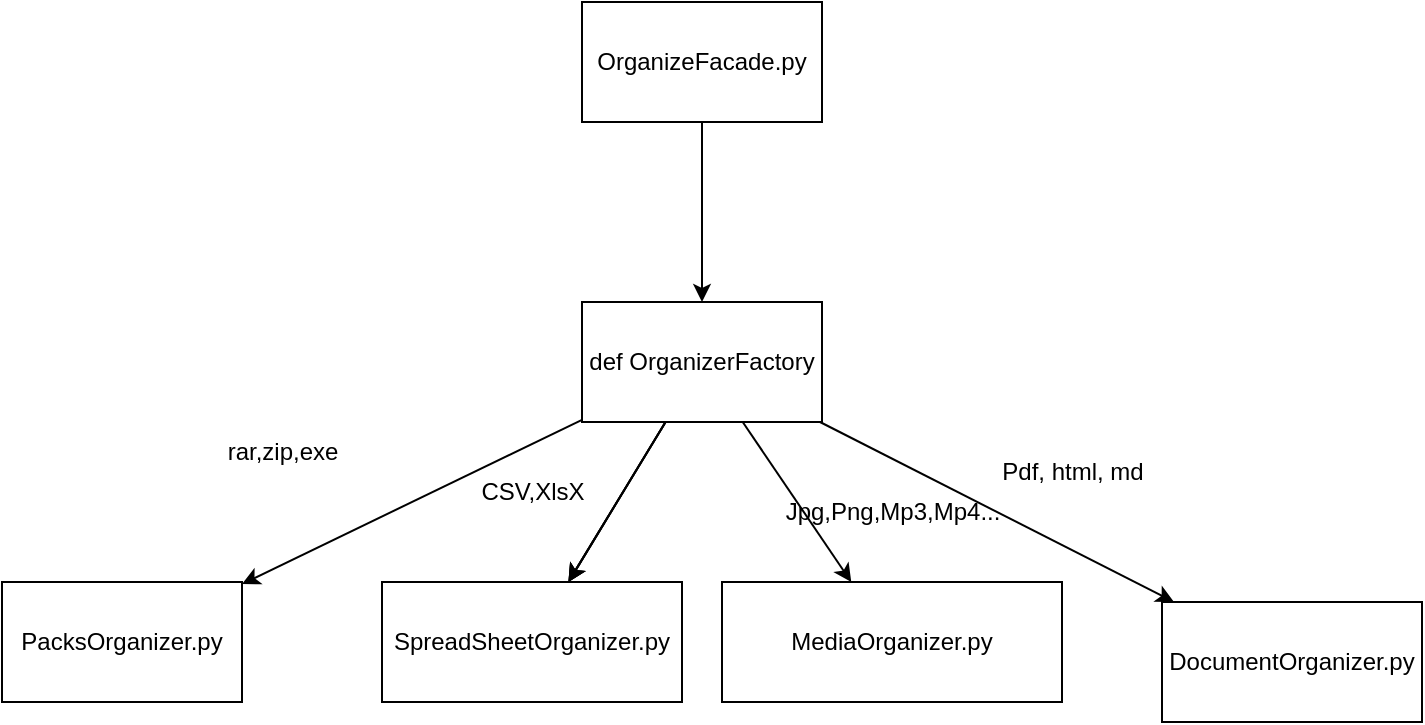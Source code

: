 <mxfile>
    <diagram id="avH5fRk2alGWSBSheF_r" name="Page-1">
        <mxGraphModel dx="818" dy="862" grid="1" gridSize="10" guides="1" tooltips="1" connect="1" arrows="1" fold="1" page="1" pageScale="1" pageWidth="850" pageHeight="1100" math="0" shadow="0">
            <root>
                <mxCell id="0"/>
                <mxCell id="1" parent="0"/>
                <mxCell id="3ZbOcTFc03h0VQzpRt9E-4" value="" style="edgeStyle=none;html=1;" edge="1" parent="1" source="3ZbOcTFc03h0VQzpRt9E-1" target="3ZbOcTFc03h0VQzpRt9E-3">
                    <mxGeometry relative="1" as="geometry"/>
                </mxCell>
                <mxCell id="3ZbOcTFc03h0VQzpRt9E-1" value="OrganizeFacade.py" style="rounded=0;whiteSpace=wrap;html=1;" vertex="1" parent="1">
                    <mxGeometry x="310" y="100" width="120" height="60" as="geometry"/>
                </mxCell>
                <mxCell id="3ZbOcTFc03h0VQzpRt9E-6" value="" style="edgeStyle=none;html=1;" edge="1" parent="1" source="3ZbOcTFc03h0VQzpRt9E-3" target="3ZbOcTFc03h0VQzpRt9E-5">
                    <mxGeometry relative="1" as="geometry"/>
                </mxCell>
                <mxCell id="3ZbOcTFc03h0VQzpRt9E-7" value="" style="edgeStyle=none;html=1;" edge="1" parent="1" source="3ZbOcTFc03h0VQzpRt9E-3" target="3ZbOcTFc03h0VQzpRt9E-5">
                    <mxGeometry relative="1" as="geometry"/>
                </mxCell>
                <mxCell id="3ZbOcTFc03h0VQzpRt9E-9" value="" style="edgeStyle=none;html=1;" edge="1" parent="1" source="3ZbOcTFc03h0VQzpRt9E-3" target="3ZbOcTFc03h0VQzpRt9E-5">
                    <mxGeometry relative="1" as="geometry"/>
                </mxCell>
                <mxCell id="3ZbOcTFc03h0VQzpRt9E-10" style="edgeStyle=none;html=1;" edge="1" parent="1" source="3ZbOcTFc03h0VQzpRt9E-3" target="3ZbOcTFc03h0VQzpRt9E-11">
                    <mxGeometry relative="1" as="geometry">
                        <mxPoint x="500" y="390" as="targetPoint"/>
                    </mxGeometry>
                </mxCell>
                <mxCell id="3ZbOcTFc03h0VQzpRt9E-15" style="edgeStyle=none;html=1;" edge="1" parent="1" source="3ZbOcTFc03h0VQzpRt9E-3" target="3ZbOcTFc03h0VQzpRt9E-16">
                    <mxGeometry relative="1" as="geometry">
                        <mxPoint x="650" y="390" as="targetPoint"/>
                    </mxGeometry>
                </mxCell>
                <mxCell id="3ZbOcTFc03h0VQzpRt9E-22" value="" style="edgeStyle=none;html=1;" edge="1" parent="1" source="3ZbOcTFc03h0VQzpRt9E-3" target="3ZbOcTFc03h0VQzpRt9E-21">
                    <mxGeometry relative="1" as="geometry"/>
                </mxCell>
                <mxCell id="3ZbOcTFc03h0VQzpRt9E-3" value="def OrganizerFactory" style="rounded=0;whiteSpace=wrap;html=1;" vertex="1" parent="1">
                    <mxGeometry x="310" y="250" width="120" height="60" as="geometry"/>
                </mxCell>
                <mxCell id="3ZbOcTFc03h0VQzpRt9E-5" value="SpreadSheetOrganizer.py" style="rounded=0;whiteSpace=wrap;html=1;" vertex="1" parent="1">
                    <mxGeometry x="210" y="390" width="150" height="60" as="geometry"/>
                </mxCell>
                <mxCell id="3ZbOcTFc03h0VQzpRt9E-11" value="MediaOrganizer.py" style="rounded=0;whiteSpace=wrap;html=1;" vertex="1" parent="1">
                    <mxGeometry x="380" y="390" width="170" height="60" as="geometry"/>
                </mxCell>
                <mxCell id="3ZbOcTFc03h0VQzpRt9E-12" value="CSV,XlsX" style="text;html=1;align=center;verticalAlign=middle;resizable=0;points=[];autosize=1;strokeColor=none;fillColor=none;" vertex="1" parent="1">
                    <mxGeometry x="245" y="330" width="80" height="30" as="geometry"/>
                </mxCell>
                <mxCell id="3ZbOcTFc03h0VQzpRt9E-13" value="Jpg,Png,Mp3,Mp4..." style="text;html=1;align=center;verticalAlign=middle;resizable=0;points=[];autosize=1;strokeColor=none;fillColor=none;" vertex="1" parent="1">
                    <mxGeometry x="400" y="340" width="130" height="30" as="geometry"/>
                </mxCell>
                <mxCell id="3ZbOcTFc03h0VQzpRt9E-16" value="DocumentOrganizer.py" style="rounded=0;whiteSpace=wrap;html=1;" vertex="1" parent="1">
                    <mxGeometry x="600" y="400" width="130" height="60" as="geometry"/>
                </mxCell>
                <mxCell id="3ZbOcTFc03h0VQzpRt9E-18" value="Pdf, html, md" style="text;html=1;align=center;verticalAlign=middle;resizable=0;points=[];autosize=1;strokeColor=none;fillColor=none;" vertex="1" parent="1">
                    <mxGeometry x="510" y="320" width="90" height="30" as="geometry"/>
                </mxCell>
                <mxCell id="3ZbOcTFc03h0VQzpRt9E-21" value="PacksOrganizer.py" style="rounded=0;whiteSpace=wrap;html=1;" vertex="1" parent="1">
                    <mxGeometry x="20" y="390" width="120" height="60" as="geometry"/>
                </mxCell>
                <mxCell id="3ZbOcTFc03h0VQzpRt9E-23" value="rar,zip,exe" style="text;html=1;align=center;verticalAlign=middle;resizable=0;points=[];autosize=1;strokeColor=none;fillColor=none;" vertex="1" parent="1">
                    <mxGeometry x="120" y="310" width="80" height="30" as="geometry"/>
                </mxCell>
            </root>
        </mxGraphModel>
    </diagram>
</mxfile>
